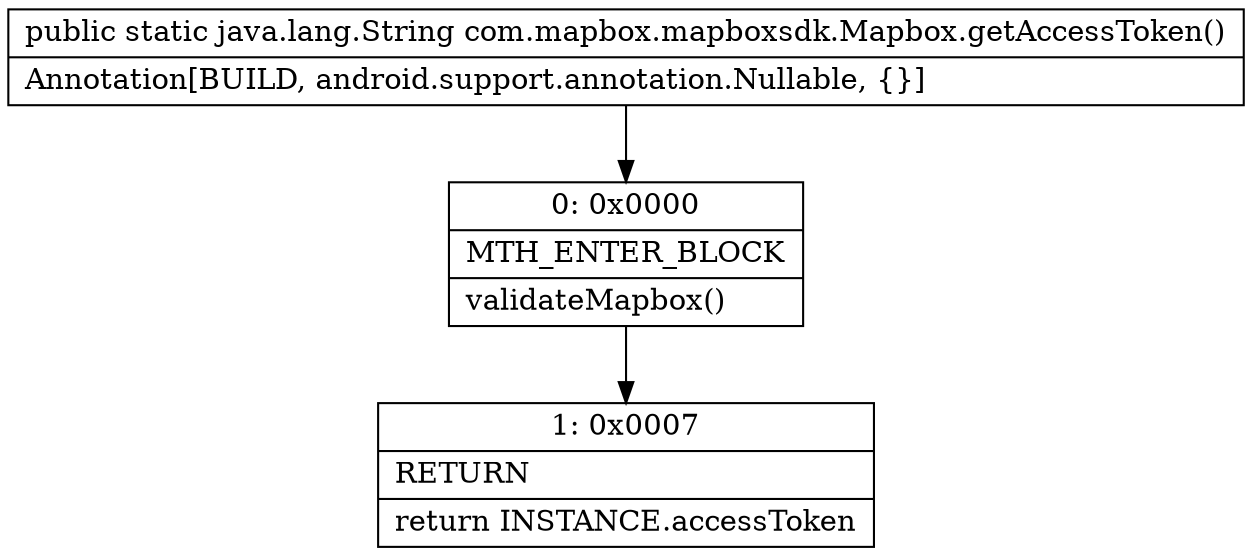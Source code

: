 digraph "CFG forcom.mapbox.mapboxsdk.Mapbox.getAccessToken()Ljava\/lang\/String;" {
Node_0 [shape=record,label="{0\:\ 0x0000|MTH_ENTER_BLOCK\l|validateMapbox()\l}"];
Node_1 [shape=record,label="{1\:\ 0x0007|RETURN\l|return INSTANCE.accessToken\l}"];
MethodNode[shape=record,label="{public static java.lang.String com.mapbox.mapboxsdk.Mapbox.getAccessToken()  | Annotation[BUILD, android.support.annotation.Nullable, \{\}]\l}"];
MethodNode -> Node_0;
Node_0 -> Node_1;
}

